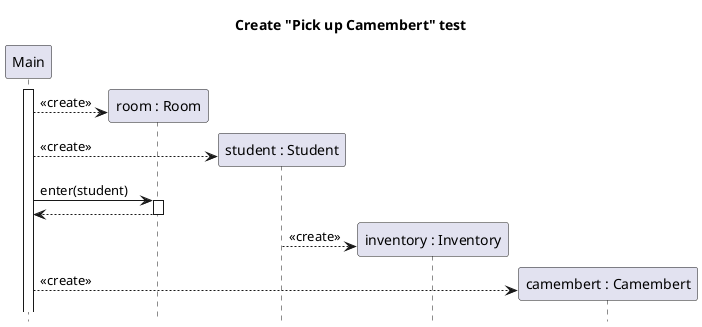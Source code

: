 @startuml student-pickup-camembert-create

title Create "Pick up Camembert" test
hide footbox

participant "Main" as main
participant "room : Room" as room
participant "student : Student" as stu
participant "inventory : Inventory" as inv
participant "camembert : Camembert" as camembert

main++
create room
main --> room : <<create>>
create stu
main --> stu  : <<create>>
main -> room ++ : enter(student)
return
create inv
stu --> inv : <<create>>
create camembert
main --> camembert : <<create>>


@enduml
